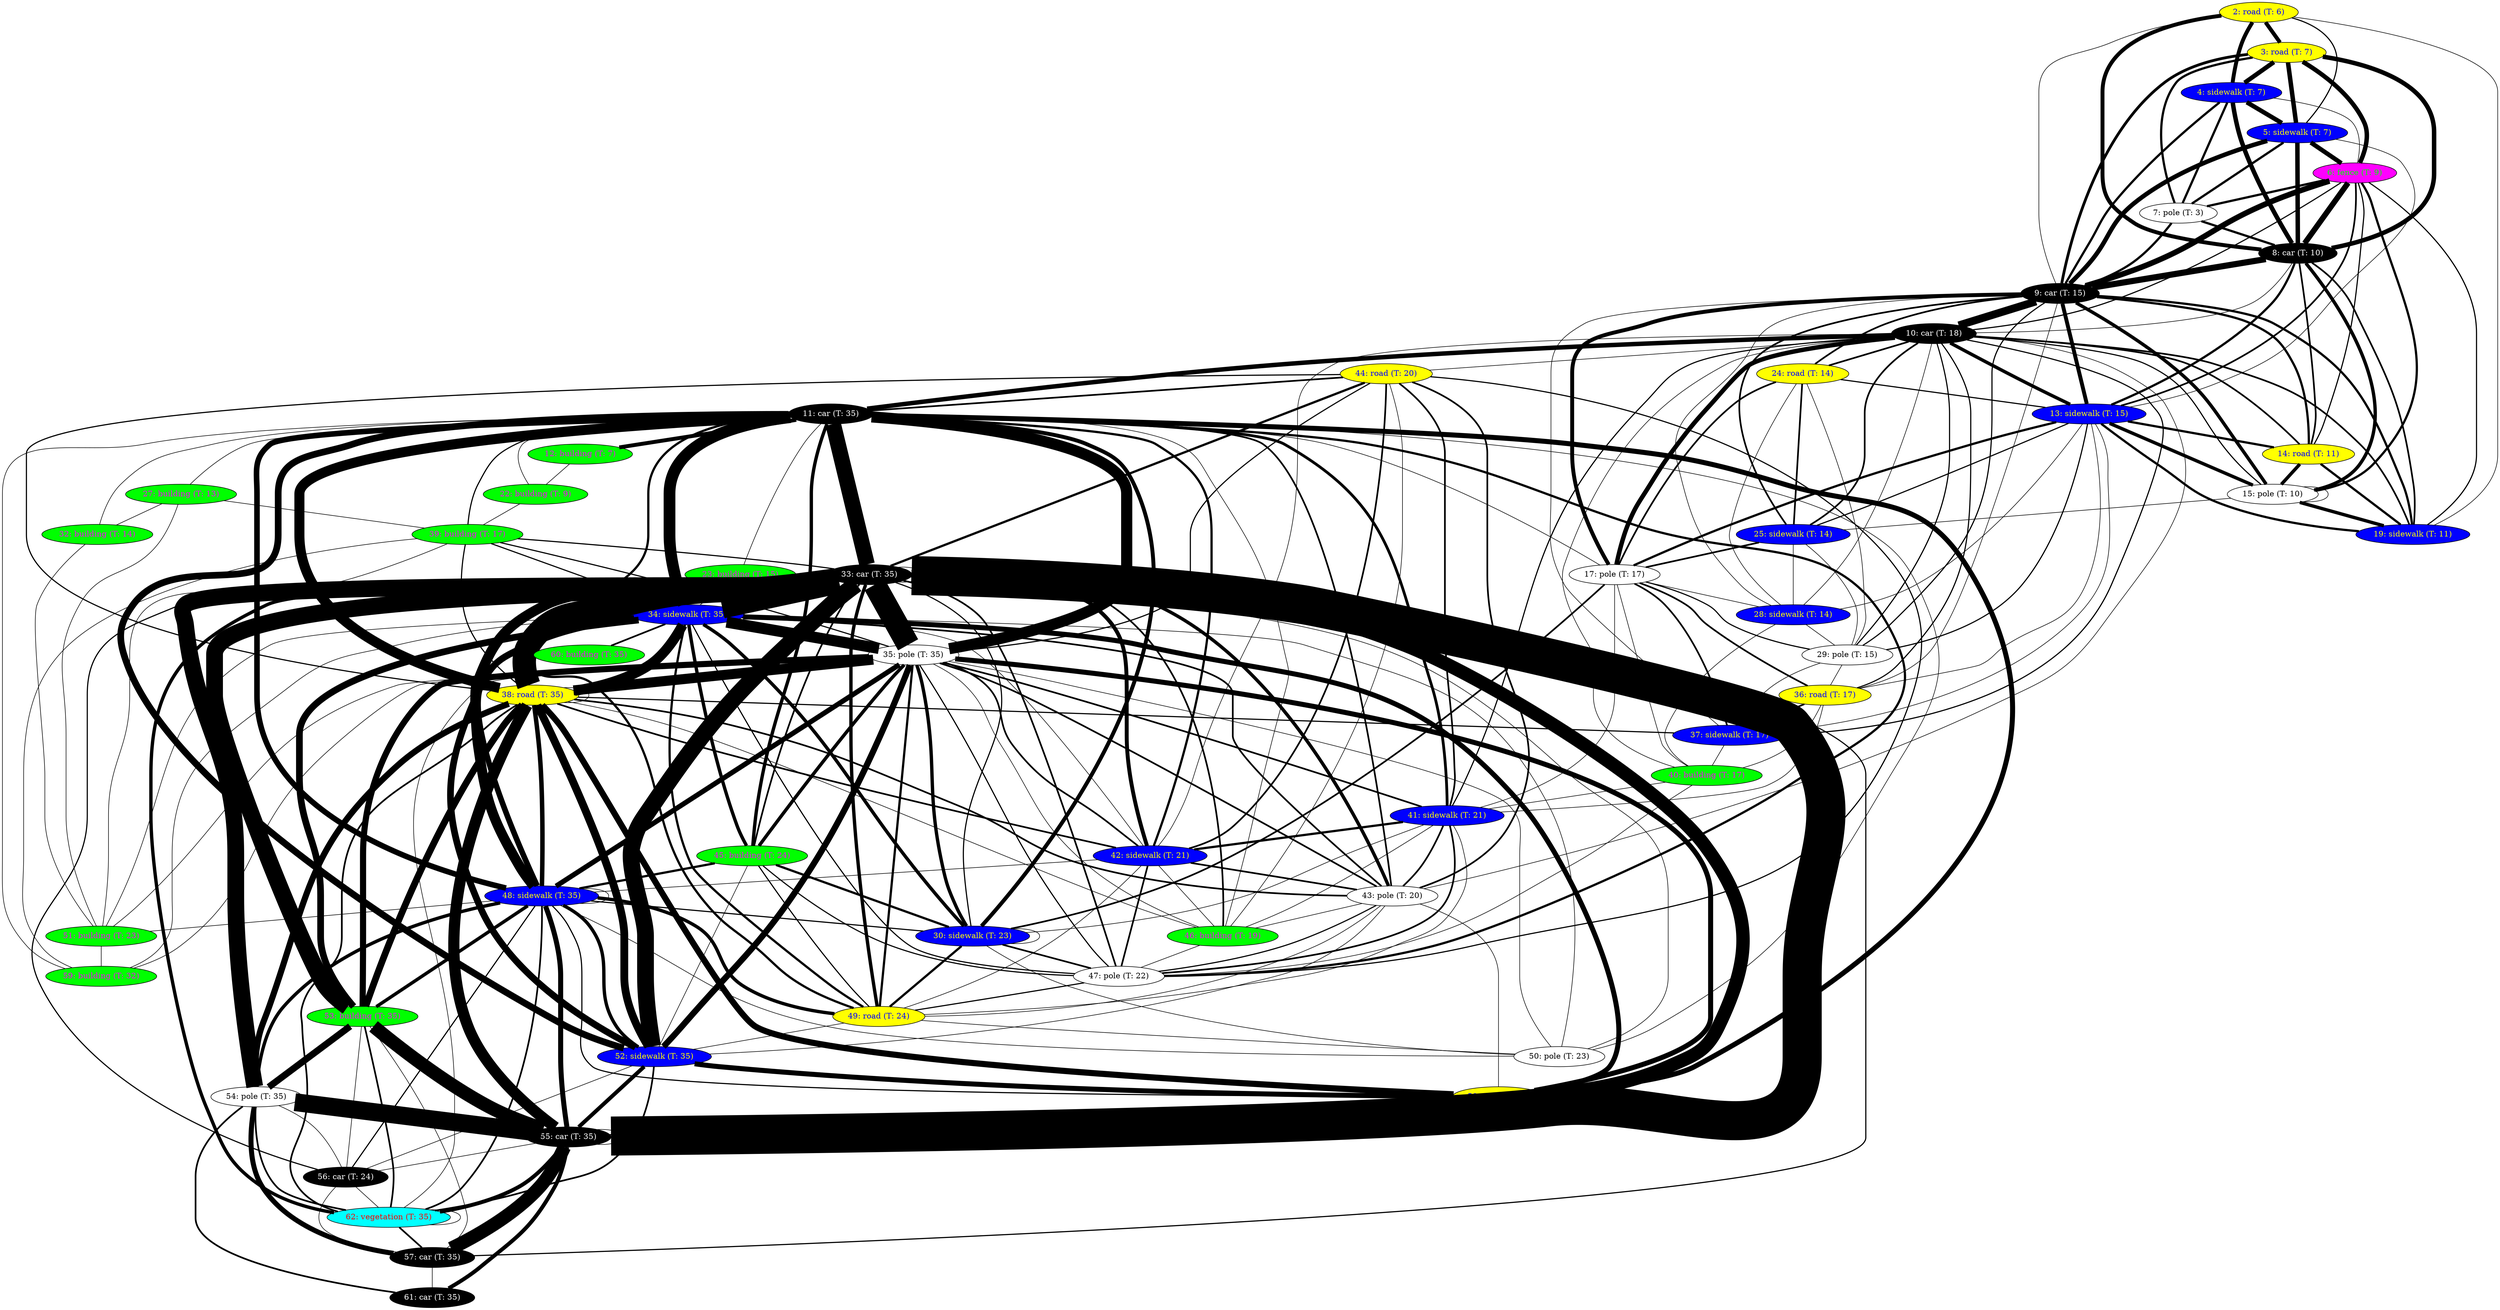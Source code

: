 // Num vertices: 55
// Num edges: 285
graph semantic_graph {
	2 [ label="2: road (T: 6)", fillcolor="#ffff00", fontcolor="#0000ff", pos = "36.7961, 109.279!", style=filled ] // 3D pos: 36.7961 109.279 2.03078 // Observers: 0,12,24,36,48,59,70,
	3 [ label="3: road (T: 7)", fillcolor="#ffff00", fontcolor="#0000ff", pos = "41.6661, 117.603!", style=filled ] // 3D pos: 41.6661 117.603 1.64887 // Observers: 0,12,24,36,48,59,70,81,
	4 [ label="4: sidewalk (T: 7)", fillcolor="#0000ff", fontcolor="#ffff00", pos = "40.5729, 113.919!", style=filled ] // 3D pos: 40.5729 113.919 2.08202 // Observers: 0,12,24,36,48,59,70,81,
	5 [ label="5: sidewalk (T: 7)", fillcolor="#0000ff", fontcolor="#ffff00", pos = "39.7301, 122.02!", style=filled ] // 3D pos: 39.7301  122.02 2.08752 // Observers: 0,12,24,36,48,59,70,81,
	6 [ label="6: fence (T: 9)", fillcolor="#ff00ff", fontcolor="#00ff00", pos = "35.3698, 126.427!", style=filled ] // 3D pos: 35.3698 126.427  2.7455 // Observers: 0,12,24,36,48,59,70,81,92,106,
	7 [ label="7: pole (T: 3)", fillcolor="#ffffff", fontcolor="#000000", pos = "40.7771, 121.359!", style=filled ] // 3D pos: 40.7771 121.359 2.32973 // Observers: 0,12,24,36,
	8 [ label="8: car (T: 10)", fillcolor="#000000", fontcolor="#ffffff", pos = "36.3176, 120.909!", style=filled ] // 3D pos: 36.3176 120.909 2.31108 // Observers: 0,12,24,36,48,59,70,81,92,106,120,
	9 [ label="9: car (T: 15)", fillcolor="#000000", fontcolor="#ffffff", pos = "29.7477, 120.81!", style=filled ] // 3D pos: 29.7477  120.81 2.33007 // Observers: 0,12,24,36,48,59,70,81,92,106,120,132,149,157,170,
	10 [ label="10: car (T: 18)", fillcolor="#000000", fontcolor="#ffffff", pos = "22.5979, 120.637!", style=filled ] // 3D pos: 22.5979 120.637 2.38508 // Observers: 0,12,24,36,48,59,70,81,106,120,132,149,157,170,185,210,
	11 [ label="11: car (T: 35)", fillcolor="#000000", fontcolor="#ffffff", pos = "6.30613, 119.093!", style=filled ] // 3D pos: 6.30613 119.093 2.39058 // Observers: 0,12,24,36,48,59,70,81,170,185,197,210,222,237,250,262,273,285,301,320,338,356,374,389,405,422,437,453,471,
	12 [ label="12: building (T: 7)", fillcolor="#00ff00", fontcolor="#ff00ff", pos = "4.7421, 112.976!", style=filled ] // 3D pos:  4.7421 112.976 12.6003 // Observers: 12,12,24,36,48,59,70,81,
	13 [ label="13: sidewalk (T: 15)", fillcolor="#0000ff", fontcolor="#ffff00", pos = "26.5966, 123.624!", style=filled ] // 3D pos: 26.5966 123.624  1.8158 // Observers: 81,81,92,106,120,132,157,170,
	14 [ label="14: road (T: 11)", fillcolor="#ffff00", fontcolor="#0000ff", pos = "36.5167, 117.516!", style=filled ] // 3D pos: 36.5167 117.516 1.63895 // Observers: 92,92,106,120,132,
	15 [ label="15: pole (T: 10)", fillcolor="#ffffff", fontcolor="#000000", pos = "33.0259, 113.016!", style=filled ] // 3D pos: 33.0259 113.016  2.1818 // Observers: 92,92,106,106,106,120,120,
	17 [ label="17: pole (T: 17)", fillcolor="#ffffff", fontcolor="#000000", pos = "19.068, 122.329!", style=filled ] // 3D pos:  19.068 122.329 6.60728 // Observers: 92,92,106,120,132,149,157,170,185,197,
	19 [ label="19: sidewalk (T: 11)", fillcolor="#0000ff", fontcolor="#ffff00", pos = "35.1822, 113.948!", style=filled ] // 3D pos: 35.1822 113.948 2.04236 // Observers: 92,92,106,120,132,
	22 [ label="22: building (T: 9)", fillcolor="#00ff00", fontcolor="#ff00ff", pos = "1.26734, 113.66!", style=filled ] // 3D pos: 1.26734  113.66 11.5494 // Observers: 92,92,
	23 [ label="23: building (T: 15)", fillcolor="#00ff00", fontcolor="#ff00ff", pos = "-14.8492, 114.177!", style=filled ] // 3D pos: -14.8492 114.177 13.1562 // Observers: 141,
	24 [ label="24: road (T: 14)", fillcolor="#ffff00", fontcolor="#0000ff", pos = "30.2084, 117.479!", style=filled ] // 3D pos: 30.2084 117.479   1.634 // Observers: 141,149,157,
	25 [ label="25: sidewalk (T: 14)", fillcolor="#0000ff", fontcolor="#ffff00", pos = "28.9583, 114.081!", style=filled ] // 3D pos: 28.9583 114.081 2.03383 // Observers: 141,149,157,
	27 [ label="27: building (T: 13)", fillcolor="#00ff00", fontcolor="#ff00ff", pos = "-4.47406, 112.941!", style=filled ] // 3D pos: -4.47406 112.941  11.009 // Observers: 149,149,
	28 [ label="28: sidewalk (T: 14)", fillcolor="#0000ff", fontcolor="#ffff00", pos = "21.0935, 123.327!", style=filled ] // 3D pos: 21.0935 123.327 1.95101 // Observers: 157,157,
	29 [ label="29: pole (T: 15)", fillcolor="#ffffff", fontcolor="#000000", pos = "23.6705, 121.896!", style=filled ] // 3D pos: 23.6705 121.896 2.29383 // Observers: 157,157,170,
	30 [ label="30: sidewalk (T: 23)", fillcolor="#0000ff", fontcolor="#ffff00", pos = "6.60702, 123.481!", style=filled ] // 3D pos: 6.60702 123.481 1.75484 // Observers: 157,157,170,185,250,262,262,273,
	32 [ label="32: building (T: 14)", fillcolor="#00ff00", fontcolor="#ff00ff", pos = "-8.74272, 113.666!", style=filled ] // 3D pos: -8.74272 113.666  11.293 // Observers: 157,157,
	33 [ label="33: car (T: 35)", fillcolor="#000000", fontcolor="#ffffff", pos = "7.99192, 108.31!", style=filled ] // 3D pos: 7.99192  108.31 2.29295 // Observers: 157,157,185,197,210,222,222,222,237,237,250,262,273,273,285,285,301,301,320,320,320,338,338,338,356,356,356,356,374,374,389,389,389,405,405,405,422,422,437,437,453,453,471,471,
	34 [ label="34: sidewalk (T: 35)", fillcolor="#0000ff", fontcolor="#ffff00", pos = "1.63219, 116.204!", style=filled ] // 3D pos: 1.63219 116.204 1.71343 // Observers: 170,170,185,197,210,222,237,250,262,273,285,301,320,338,356,374,389,405,422,437,453,471,
	35 [ label="35: pole (T: 35)", fillcolor="#ffffff", fontcolor="#000000", pos = "4.53143, 114.276!", style=filled ] // 3D pos: 4.53143 114.276  4.8441 // Observers: 170,170,185,197,210,222,237,250,262,273,285,301,320,338,356,374,389,405,422,437,453,
	36 [ label="36: road (T: 17)", fillcolor="#ffff00", fontcolor="#0000ff", pos = "24.5154, 117.495!", style=filled ] // 3D pos: 24.5154 117.495   1.617 // Observers: 170,170,185,197,
	37 [ label="37: sidewalk (T: 17)", fillcolor="#0000ff", fontcolor="#ffff00", pos = "23.7472, 114.168!", style=filled ] // 3D pos: 23.7472 114.168 2.08192 // Observers: 170,170,185,197,
	38 [ label="38: road (T: 35)", fillcolor="#ffff00", fontcolor="#0000ff", pos = "8.71011, 108.904!", style=filled ] // 3D pos: 8.71011 108.904 1.66891 // Observers: 170,170,185,197,210,222,237,301,301,301,301,320,320,338,356,405,405,437,453,471,
	39 [ label="39: building (T: 17)", fillcolor="#00ff00", fontcolor="#ff00ff", pos = "-1.87576, 113.734!", style=filled ] // 3D pos: -1.87576 113.734 8.95264 // Observers: 185,185,197,
	40 [ label="40: building (T: 17)", fillcolor="#00ff00", fontcolor="#ff00ff", pos = "18.0031, 123.427!", style=filled ] // 3D pos: 18.0031 123.427 4.25153 // Observers: 197,197,
	41 [ label="41: sidewalk (T: 21)", fillcolor="#0000ff", fontcolor="#ffff00", pos = "11.9352, 123.474!", style=filled ] // 3D pos: 11.9352 123.474  1.8475 // Observers: 197,197,210,222,237,250,
	42 [ label="42: sidewalk (T: 21)", fillcolor="#0000ff", fontcolor="#ffff00", pos = "18.1846, 114.103!", style=filled ] // 3D pos: 18.1846 114.103 2.07791 // Observers: 210,210,222,237,250,
	43 [ label="43: pole (T: 20)", fillcolor="#ffffff", fontcolor="#000000", pos = "13.642, 113.004!", style=filled ] // 3D pos:  13.642 113.004 2.29588 // Observers: 210,210,222,237,
	44 [ label="44: road (T: 20)", fillcolor="#ffff00", fontcolor="#0000ff", pos = "19.0373, 117.438!", style=filled ] // 3D pos: 19.0373 117.438 1.62086 // Observers: 210,210,222,237,
	45 [ label="45: building (T: 24)", fillcolor="#00ff00", fontcolor="#ff00ff", pos = "1.26776, 118.218!", style=filled ] // 3D pos: 1.26776 118.218 7.46823 // Observers: 210,210,222,237,250,262,285,
	46 [ label="46: building (T: 19)", fillcolor="#00ff00", fontcolor="#ff00ff", pos = "16.2615, 113.13!", style=filled ] // 3D pos: 16.2615  113.13 2.21297 // Observers: 222,222,
	47 [ label="47: pole (T: 22)", fillcolor="#ffffff", fontcolor="#000000", pos = "13.893, 122.006!", style=filled ] // 3D pos:  13.893 122.006 2.18859 // Observers: 222,222,237,250,262,
	48 [ label="48: sidewalk (T: 35)", fillcolor="#0000ff", fontcolor="#ffff00", pos = "5.84373, 110.076!", style=filled ] // 3D pos: 5.84373 110.076 1.96017 // Observers: 250,250,262,273,273,285,285,301,437,453,471,
	49 [ label="49: road (T: 24)", fillcolor="#ffff00", fontcolor="#0000ff", pos = "13.2726, 117.255!", style=filled ] // 3D pos: 13.2726 117.255 1.60837 // Observers: 250,250,262,273,285,
	50 [ label="50: pole (T: 23)", fillcolor="#ffffff", fontcolor="#000000", pos = "7.11666, 120.891!", style=filled ] // 3D pos: 7.11666 120.891 2.37684 // Observers: 273,273,
	51 [ label="51: building (T: 23)", fillcolor="#00ff00", fontcolor="#ff00ff", pos = "-5.4894, 113.068!", style=filled ] // 3D pos: -5.4894 113.068 7.70982 // Observers: 273,273,
	52 [ label="52: sidewalk (T: 35)", fillcolor="#0000ff", fontcolor="#ffff00", pos = "10.8145, 112.803!", style=filled ] // 3D pos: 10.8145 112.803 2.17665 // Observers: 285,285,301,320,338,356,374,389,405,422,437,453,471,
	53 [ label="53: building (T: 35)", fillcolor="#00ff00", fontcolor="#ff00ff", pos = "1.78027, 104.79!", style=filled ] // 3D pos: 1.78027  104.79 6.52926 // Observers: 285,285,301,320,338,356,374,389,405,422,437,453,471,
	54 [ label="54: pole (T: 35)", fillcolor="#ffffff", fontcolor="#000000", pos = "6.10836, 101.249!", style=filled ] // 3D pos: 6.10836 101.249 5.73982 // Observers: 285,285,301,320,338,356,374,389,405,422,437,453,471,
	55 [ label="55: car (T: 35)", fillcolor="#000000", fontcolor="#ffffff", pos = "7.7086, 98.577!", style=filled ] // 3D pos:  7.7086  98.577 2.49189 // Observers: 285,285,301,301,320,320,320,338,338,338,338,356,356,356,374,374,374,389,389,389,405,405,405,422,422,422,437,437,453,453,453,471,471,
	56 [ label="56: car (T: 24)", fillcolor="#000000", fontcolor="#ffffff", pos = "7.59776, 101.693!", style=filled ] // 3D pos: 7.59776 101.693 2.54444 // Observers: 285,285,
	57 [ label="57: car (T: 35)", fillcolor="#000000", fontcolor="#ffffff", pos = "7.57811, 95.743!", style=filled ] // 3D pos: 7.57811  95.743 2.69519 // Observers: 285,285,301,320,338,356,374,389,422,471,
	58 [ label="58: road (T: 33)", fillcolor="#ffff00", fontcolor="#0000ff", pos = "9.03777, 113.979!", style=filled ] // 3D pos: 9.03777 113.979 1.64385 // Observers: 301,301,320,338,356,374,389,405,422,437,
	59 [ label="59: building (T: 32)", fillcolor="#00ff00", fontcolor="#ff00ff", pos = "-4.1429, 116.991!", style=filled ] // 3D pos: -4.1429 116.991  5.9345 // Observers: 301,301,
	60 [ label="60: building (T: 35)", fillcolor="#00ff00", fontcolor="#ff00ff", pos = "-10.3829, 117.397!", style=filled ] // 3D pos: -10.3829 117.397 7.14826 // Observers: 437,437,453,471,
	61 [ label="61: car (T: 35)", fillcolor="#000000", fontcolor="#ffffff", pos = "7.77776, 90.7459!", style=filled ] // 3D pos: 7.77776 90.7459 2.65332 // Observers: 437,437,453,471,
	62 [ label="62: vegetation (T: 35)", fillcolor="#00ffff", fontcolor="#ff0000", pos = "9.51102, 102.322!", style=filled ] // 3D pos: 9.51102 102.322 4.29855 // Observers: 453,453,471,471,
	2--3 [ penwidth=7 ]
	2--4 [ penwidth=7 ]
	2--8 [ penwidth=7 ]
	3--4 [ penwidth=8 ]
	3--5 [ penwidth=8 ]
	3--6 [ penwidth=8 ]
	3--7 [ penwidth=4 ]
	3--8 [ penwidth=8 ]
	4--5 [ penwidth=8 ]
	4--7 [ penwidth=4 ]
	4--8 [ penwidth=8 ]
	5--6 [ penwidth=8 ]
	5--7 [ penwidth=4 ]
	5--8 [ penwidth=8 ]
	5--9 [ penwidth=8 ]
	6--7 [ penwidth=4 ]
	6--8 [ penwidth=10 ]
	6--9 [ penwidth=10 ]
	7--8 [ penwidth=4 ]
	7--9 [ penwidth=4 ]
	8--9 [ penwidth=11 ]
	9--10 [ penwidth=14 ]
	10--11 [ penwidth=8 ]
	11--12 [ penwidth=7 ]
	3--9 [ penwidth=5 ]
	4--9 [ penwidth=4 ]
	2--5 [ penwidth=2 ]
	2--9 [ penwidth=1 ]
	4--6 [ penwidth=1 ]
	5--13 [ penwidth=1 ]
	6--13 [ penwidth=3 ]
	8--13 [ penwidth=4 ]
	9--13 [ penwidth=7 ]
	10--13 [ penwidth=6 ]
	13--14 [ penwidth=4 ]
	13--15 [ penwidth=6 ]
	13--17 [ penwidth=4 ]
	6--14 [ penwidth=2 ]
	6--19 [ penwidth=2 ]
	6--15 [ penwidth=4 ]
	8--14 [ penwidth=3 ]
	8--19 [ penwidth=3 ]
	8--15 [ penwidth=6 ]
	9--14 [ penwidth=4 ]
	9--19 [ penwidth=4 ]
	9--15 [ penwidth=6 ]
	9--17 [ penwidth=7 ]
	14--19 [ penwidth=4 ]
	14--15 [ penwidth=6 ]
	15--19 [ penwidth=6 ]
	11--17 [ penwidth=1 ]
	11--22 [ penwidth=1 ]
	10--6 [ penwidth=2 ]
	10--17 [ penwidth=8 ]
	2--19 [ penwidth=1 ]
	12--22 [ penwidth=1 ]
	19--13 [ penwidth=4 ]
	15--15 [ penwidth=1 ]
	14--10 [ penwidth=3 ]
	19--10 [ penwidth=3 ]
	15--10 [ penwidth=2 ]
	8--10 [ penwidth=1 ]
	24--25 [ penwidth=3 ]
	11--23 [ penwidth=1 ]
	10--24 [ penwidth=3 ]
	10--25 [ penwidth=3 ]
	9--24 [ penwidth=3 ]
	9--25 [ penwidth=3 ]
	15--25 [ penwidth=1 ]
	24--17 [ penwidth=3 ]
	25--17 [ penwidth=3 ]
	11--27 [ penwidth=1 ]
	24--28 [ penwidth=1 ]
	24--13 [ penwidth=2 ]
	24--29 [ penwidth=1 ]
	25--28 [ penwidth=1 ]
	25--13 [ penwidth=2 ]
	25--29 [ penwidth=1 ]
	13--28 [ penwidth=1 ]
	13--29 [ penwidth=2 ]
	17--28 [ penwidth=1 ]
	17--30 [ penwidth=3 ]
	17--29 [ penwidth=2 ]
	9--28 [ penwidth=1 ]
	9--29 [ penwidth=2 ]
	10--28 [ penwidth=1 ]
	10--29 [ penwidth=2 ]
	28--29 [ penwidth=1 ]
	11--30 [ penwidth=7 ]
	11--32 [ penwidth=1 ]
	11--33 [ penwidth=28 ]
	27--32 [ penwidth=1 ]
	30--34 [ penwidth=6 ]
	30--35 [ penwidth=6 ]
	13--36 [ penwidth=1 ]
	13--37 [ penwidth=1 ]
	17--36 [ penwidth=3 ]
	17--37 [ penwidth=3 ]
	29--36 [ penwidth=1 ]
	29--37 [ penwidth=1 ]
	9--36 [ penwidth=1 ]
	9--37 [ penwidth=1 ]
	10--36 [ penwidth=2 ]
	10--37 [ penwidth=2 ]
	11--38 [ penwidth=18 ]
	11--34 [ penwidth=21 ]
	11--35 [ penwidth=20 ]
	34--38 [ penwidth=18 ]
	34--35 [ penwidth=20 ]
	35--38 [ penwidth=18 ]
	36--37 [ penwidth=3 ]
	23--34 [ penwidth=1 ]
	33--34 [ penwidth=42 ]
	33--35 [ penwidth=41 ]
	33--38 [ penwidth=42 ]
	34--39 [ penwidth=2 ]
	35--39 [ penwidth=2 ]
	11--39 [ penwidth=2 ]
	22--39 [ penwidth=1 ]
	27--39 [ penwidth=1 ]
	39--38 [ penwidth=2 ]
	39--33 [ penwidth=2 ]
	36--40 [ penwidth=1 ]
	36--41 [ penwidth=1 ]
	38--37 [ penwidth=2 ]
	37--40 [ penwidth=1 ]
	17--40 [ penwidth=1 ]
	17--41 [ penwidth=1 ]
	11--41 [ penwidth=5 ]
	40--41 [ penwidth=1 ]
	10--40 [ penwidth=1 ]
	10--41 [ penwidth=2 ]
	28--40 [ penwidth=1 ]
	38--42 [ penwidth=3 ]
	38--43 [ penwidth=3 ]
	41--44 [ penwidth=3 ]
	41--42 [ penwidth=4 ]
	41--43 [ penwidth=3 ]
	34--45 [ penwidth=6 ]
	34--43 [ penwidth=3 ]
	35--45 [ penwidth=6 ]
	35--43 [ penwidth=3 ]
	10--44 [ penwidth=1 ]
	10--42 [ penwidth=1 ]
	10--43 [ penwidth=1 ]
	33--42 [ penwidth=7 ]
	33--43 [ penwidth=6 ]
	11--45 [ penwidth=6 ]
	11--43 [ penwidth=3 ]
	42--44 [ penwidth=3 ]
	42--43 [ penwidth=3 ]
	43--44 [ penwidth=3 ]
	38--46 [ penwidth=1 ]
	38--44 [ penwidth=2 ]
	44--46 [ penwidth=1 ]
	44--47 [ penwidth=2 ]
	44--33 [ penwidth=4 ]
	44--11 [ penwidth=3 ]
	41--46 [ penwidth=1 ]
	41--47 [ penwidth=3 ]
	42--46 [ penwidth=1 ]
	42--47 [ penwidth=3 ]
	42--11 [ penwidth=4 ]
	35--46 [ penwidth=1 ]
	43--46 [ penwidth=1 ]
	43--47 [ penwidth=2 ]
	33--46 [ penwidth=3 ]
	33--33 [ penwidth=1 ]
	11--46 [ penwidth=1 ]
	11--47 [ penwidth=4 ]
	46--47 [ penwidth=1 ]
	40--47 [ penwidth=1 ]
	44--35 [ penwidth=2 ]
	41--35 [ penwidth=3 ]
	42--35 [ penwidth=3 ]
	45--48 [ penwidth=4 ]
	45--30 [ penwidth=4 ]
	45--47 [ penwidth=2 ]
	34--49 [ penwidth=4 ]
	34--48 [ penwidth=10 ]
	34--42 [ penwidth=1 ]
	34--47 [ penwidth=2 ]
	30--49 [ penwidth=4 ]
	30--41 [ penwidth=1 ]
	30--47 [ penwidth=3 ]
	41--49 [ penwidth=1 ]
	42--49 [ penwidth=1 ]
	42--48 [ penwidth=1 ]
	35--49 [ penwidth=4 ]
	35--48 [ penwidth=9 ]
	35--47 [ penwidth=2 ]
	47--49 [ penwidth=2 ]
	47--33 [ penwidth=3 ]
	33--49 [ penwidth=6 ]
	33--48 [ penwidth=18 ]
	11--49 [ penwidth=4 ]
	11--48 [ penwidth=10 ]
	48--49 [ penwidth=6 ]
	38--48 [ penwidth=8 ]
	43--49 [ penwidth=1 ]
	45--49 [ penwidth=2 ]
	45--33 [ penwidth=3 ]
	30--30 [ penwidth=1 ]
	30--33 [ penwidth=2 ]
	49--50 [ penwidth=1 ]
	48--48 [ penwidth=1 ]
	48--51 [ penwidth=1 ]
	48--30 [ penwidth=2 ]
	48--50 [ penwidth=1 ]
	34--51 [ penwidth=1 ]
	34--50 [ penwidth=1 ]
	30--50 [ penwidth=1 ]
	35--51 [ penwidth=1 ]
	35--50 [ penwidth=1 ]
	33--50 [ penwidth=1 ]
	11--50 [ penwidth=1 ]
	27--51 [ penwidth=1 ]
	32--51 [ penwidth=1 ]
	39--51 [ penwidth=1 ]
	45--52 [ penwidth=1 ]
	49--52 [ penwidth=1 ]
	48--53 [ penwidth=6 ]
	48--52 [ penwidth=6 ]
	48--54 [ penwidth=6 ]
	48--55 [ penwidth=9 ]
	48--56 [ penwidth=2 ]
	34--53 [ penwidth=12 ]
	34--52 [ penwidth=12 ]
	35--53 [ penwidth=11 ]
	35--52 [ penwidth=11 ]
	11--52 [ penwidth=12 ]
	33--53 [ penwidth=30 ]
	33--52 [ penwidth=30 ]
	33--54 [ penwidth=30 ]
	33--55 [ penwidth=70 ]
	33--56 [ penwidth=2 ]
	33--57 [ penwidth=2 ]
	52--56 [ penwidth=1 ]
	53--54 [ penwidth=12 ]
	53--55 [ penwidth=24 ]
	53--56 [ penwidth=1 ]
	53--57 [ penwidth=1 ]
	54--55 [ penwidth=32 ]
	54--56 [ penwidth=1 ]
	54--57 [ penwidth=9 ]
	55--56 [ penwidth=1 ]
	55--57 [ penwidth=24 ]
	56--57 [ penwidth=1 ]
	38--52 [ penwidth=14 ]
	43--52 [ penwidth=1 ]
	53--38 [ penwidth=12 ]
	38--58 [ penwidth=11 ]
	38--38 [ penwidth=1 ]
	38--54 [ penwidth=11 ]
	38--55 [ penwidth=20 ]
	48--58 [ penwidth=2 ]
	34--59 [ penwidth=1 ]
	34--58 [ penwidth=9 ]
	52--58 [ penwidth=9 ]
	52--55 [ penwidth=7 ]
	35--59 [ penwidth=1 ]
	35--58 [ penwidth=9 ]
	55--55 [ penwidth=1 ]
	11--58 [ penwidth=9 ]
	33--58 [ penwidth=24 ]
	39--59 [ penwidth=1 ]
	43--58 [ penwidth=1 ]
	51--59 [ penwidth=1 ]
	59--11 [ penwidth=1 ]
	58--55 [ penwidth=2 ]
	34--60 [ penwidth=3 ]
	54--61 [ penwidth=3 ]
	55--61 [ penwidth=7 ]
	53--62 [ penwidth=3 ]
	38--62 [ penwidth=3 ]
	48--62 [ penwidth=3 ]
	52--62 [ penwidth=3 ]
	54--62 [ penwidth=3 ]
	55--62 [ penwidth=7 ]
	33--62 [ penwidth=6 ]
	56--62 [ penwidth=1 ]
	62--62 [ penwidth=1 ]
	62--57 [ penwidth=3 ]
	57--61 [ penwidth=1 ]
	35--62 [ penwidth=1 ]
}
